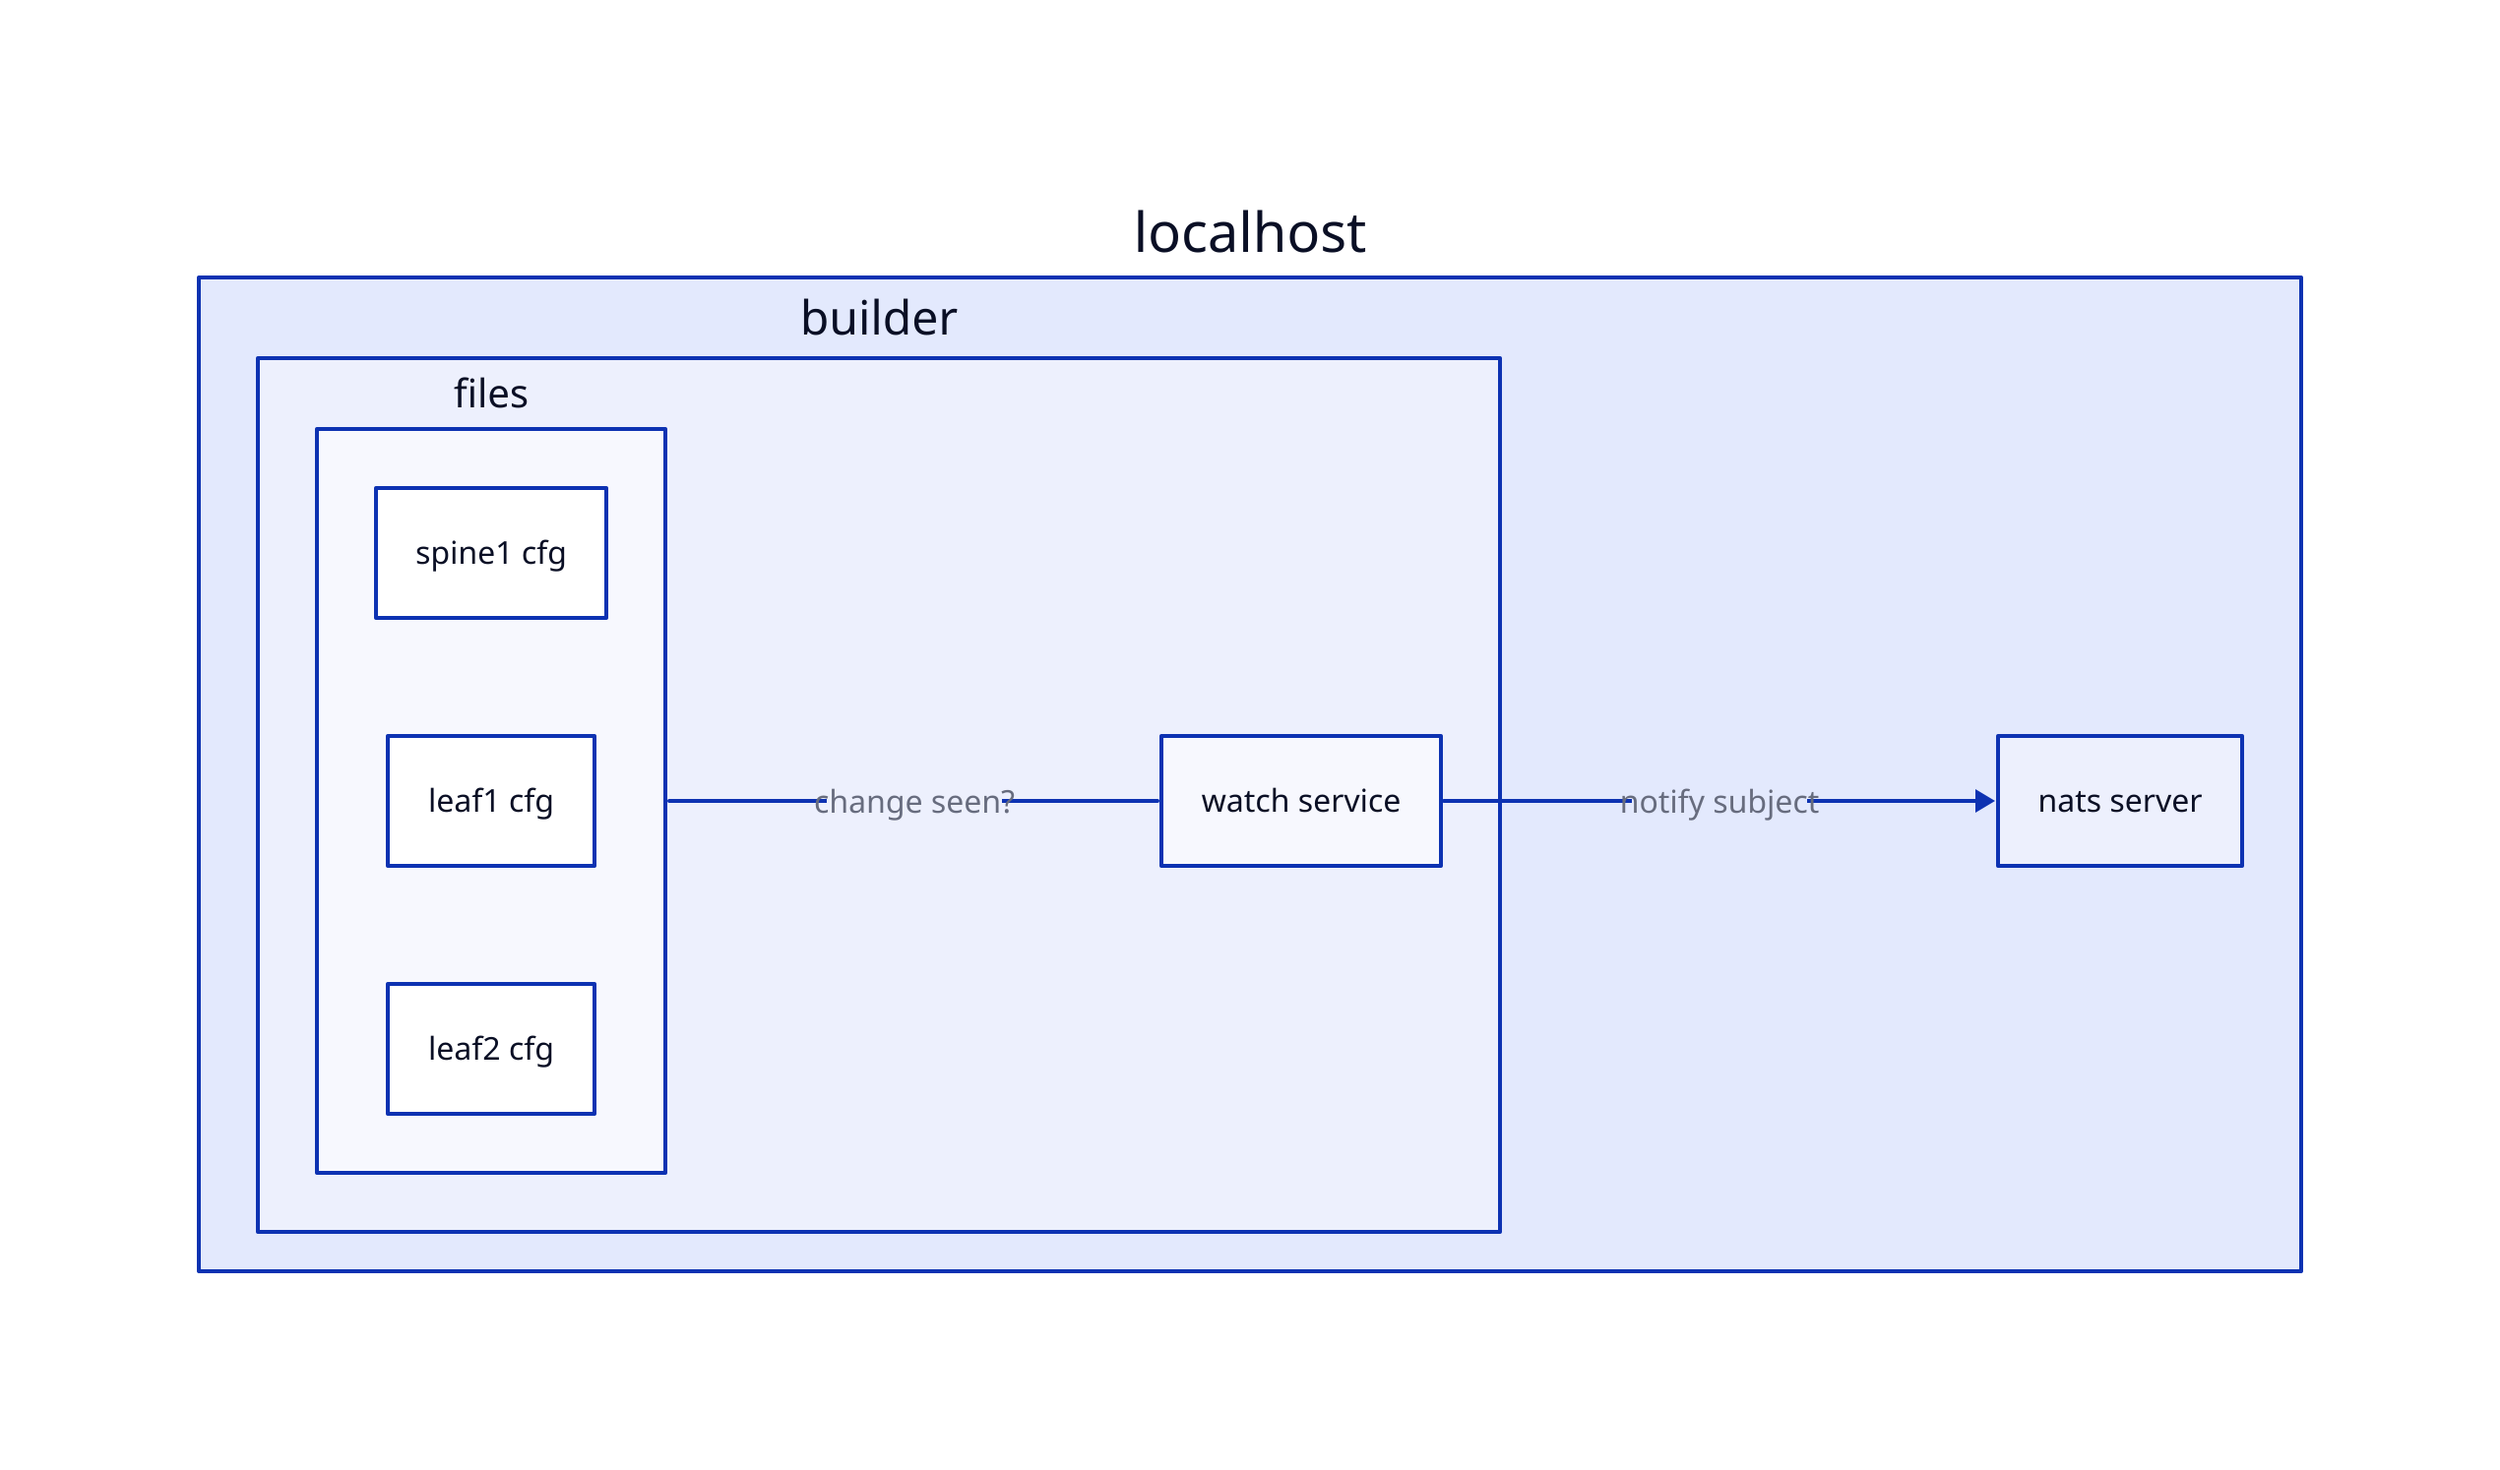 direction: right
localhost.builder: {
  files.spine1 cfg
  files.leaf1 cfg
  files.leaf2 cfg
  watch service
  files -- watch service: change seen?
}
localhost.builder.watch service -> localhost.nats server: notify subject